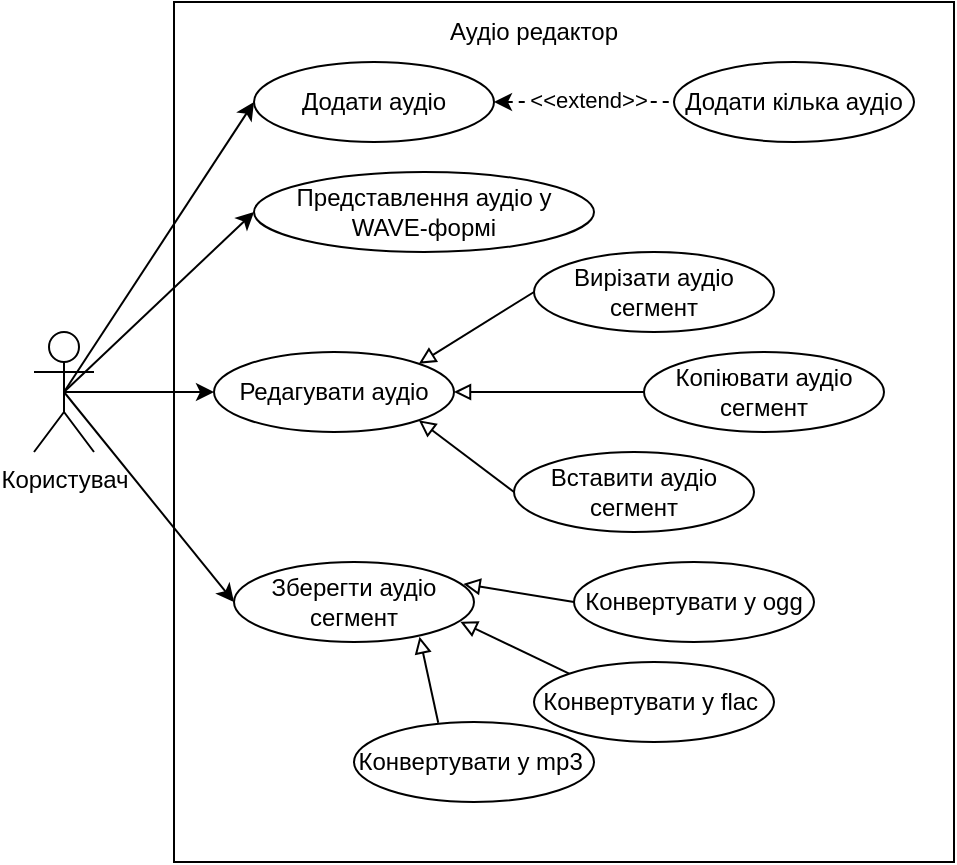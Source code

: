 <mxfile version="24.8.6">
  <diagram name="Сторінка-1" id="DnvNa-6Dt0wwoV9QTGiw">
    <mxGraphModel dx="1050" dy="565" grid="1" gridSize="10" guides="1" tooltips="1" connect="1" arrows="1" fold="1" page="1" pageScale="1" pageWidth="827" pageHeight="1169" math="0" shadow="0">
      <root>
        <mxCell id="0" />
        <mxCell id="1" parent="0" />
        <mxCell id="xF5tAgkylRHC9sRkhgvU-30" value="" style="rounded=0;whiteSpace=wrap;html=1;" parent="1" vertex="1">
          <mxGeometry x="570" y="50" width="390" height="430" as="geometry" />
        </mxCell>
        <mxCell id="xF5tAgkylRHC9sRkhgvU-31" style="rounded=0;orthogonalLoop=1;jettySize=auto;html=1;exitX=0.5;exitY=0.5;exitDx=0;exitDy=0;exitPerimeter=0;entryX=0;entryY=0.5;entryDx=0;entryDy=0;" parent="1" source="xF5tAgkylRHC9sRkhgvU-33" target="xF5tAgkylRHC9sRkhgvU-57" edge="1">
          <mxGeometry relative="1" as="geometry">
            <mxPoint x="600" y="200" as="targetPoint" />
          </mxGeometry>
        </mxCell>
        <mxCell id="xF5tAgkylRHC9sRkhgvU-32" style="rounded=0;orthogonalLoop=1;jettySize=auto;html=1;exitX=0.5;exitY=0.5;exitDx=0;exitDy=0;exitPerimeter=0;entryX=0;entryY=0.5;entryDx=0;entryDy=0;" parent="1" source="xF5tAgkylRHC9sRkhgvU-33" target="xF5tAgkylRHC9sRkhgvU-46" edge="1">
          <mxGeometry relative="1" as="geometry" />
        </mxCell>
        <mxCell id="xF5tAgkylRHC9sRkhgvU-33" value="Користувач" style="shape=umlActor;verticalLabelPosition=bottom;verticalAlign=top;html=1;outlineConnect=0;" parent="1" vertex="1">
          <mxGeometry x="500" y="215" width="30" height="60" as="geometry" />
        </mxCell>
        <mxCell id="xF5tAgkylRHC9sRkhgvU-34" value="Аудіо редактор" style="text;html=1;align=center;verticalAlign=middle;whiteSpace=wrap;rounded=0;" parent="1" vertex="1">
          <mxGeometry x="695" y="50" width="110" height="30" as="geometry" />
        </mxCell>
        <mxCell id="xF5tAgkylRHC9sRkhgvU-46" value="Зберегти аудіо сегмент" style="ellipse;whiteSpace=wrap;html=1;" parent="1" vertex="1">
          <mxGeometry x="600" y="330" width="120" height="40" as="geometry" />
        </mxCell>
        <mxCell id="xF5tAgkylRHC9sRkhgvU-47" style="rounded=0;orthogonalLoop=1;jettySize=auto;html=1;entryX=0;entryY=0.5;entryDx=0;entryDy=0;exitX=0.5;exitY=0.5;exitDx=0;exitDy=0;exitPerimeter=0;" parent="1" source="xF5tAgkylRHC9sRkhgvU-33" target="xF5tAgkylRHC9sRkhgvU-58" edge="1">
          <mxGeometry relative="1" as="geometry">
            <mxPoint x="525" y="245" as="sourcePoint" />
            <mxPoint x="600" y="270" as="targetPoint" />
          </mxGeometry>
        </mxCell>
        <mxCell id="xF5tAgkylRHC9sRkhgvU-48" style="rounded=0;orthogonalLoop=1;jettySize=auto;html=1;exitX=0.5;exitY=0.5;exitDx=0;exitDy=0;exitPerimeter=0;entryX=0;entryY=0.5;entryDx=0;entryDy=0;" parent="1" source="xF5tAgkylRHC9sRkhgvU-33" target="xF5tAgkylRHC9sRkhgvU-56" edge="1">
          <mxGeometry relative="1" as="geometry">
            <mxPoint x="600" y="130" as="targetPoint" />
          </mxGeometry>
        </mxCell>
        <mxCell id="xF5tAgkylRHC9sRkhgvU-49" style="rounded=0;orthogonalLoop=1;jettySize=auto;html=1;exitX=0;exitY=0;exitDx=0;exitDy=0;entryX=0.943;entryY=0.746;entryDx=0;entryDy=0;entryPerimeter=0;endArrow=block;endFill=0;" parent="1" source="xF5tAgkylRHC9sRkhgvU-50" target="xF5tAgkylRHC9sRkhgvU-46" edge="1">
          <mxGeometry relative="1" as="geometry" />
        </mxCell>
        <mxCell id="xF5tAgkylRHC9sRkhgvU-50" value="Конвертувати у&amp;nbsp;flac&amp;nbsp;" style="ellipse;whiteSpace=wrap;html=1;" parent="1" vertex="1">
          <mxGeometry x="750" y="380" width="120" height="40" as="geometry" />
        </mxCell>
        <mxCell id="xF5tAgkylRHC9sRkhgvU-52" style="rounded=0;orthogonalLoop=1;jettySize=auto;html=1;exitX=0;exitY=0.5;exitDx=0;exitDy=0;entryX=0.956;entryY=0.274;entryDx=0;entryDy=0;entryPerimeter=0;endArrow=block;endFill=0;" parent="1" source="xF5tAgkylRHC9sRkhgvU-53" target="xF5tAgkylRHC9sRkhgvU-46" edge="1">
          <mxGeometry relative="1" as="geometry">
            <mxPoint x="720" y="350" as="targetPoint" />
          </mxGeometry>
        </mxCell>
        <mxCell id="xF5tAgkylRHC9sRkhgvU-53" value="Конвертувати у ogg" style="ellipse;whiteSpace=wrap;html=1;" parent="1" vertex="1">
          <mxGeometry x="770" y="330" width="120" height="40" as="geometry" />
        </mxCell>
        <mxCell id="xF5tAgkylRHC9sRkhgvU-54" style="rounded=0;orthogonalLoop=1;jettySize=auto;html=1;exitX=0.351;exitY=0.01;exitDx=0;exitDy=0;entryX=0.773;entryY=0.933;entryDx=0;entryDy=0;entryPerimeter=0;exitPerimeter=0;endArrow=block;endFill=0;" parent="1" source="xF5tAgkylRHC9sRkhgvU-55" target="xF5tAgkylRHC9sRkhgvU-46" edge="1">
          <mxGeometry relative="1" as="geometry">
            <mxPoint x="710" y="400" as="targetPoint" />
          </mxGeometry>
        </mxCell>
        <mxCell id="xF5tAgkylRHC9sRkhgvU-55" value="Конвертувати у&amp;nbsp;mp3&amp;nbsp;" style="ellipse;whiteSpace=wrap;html=1;" parent="1" vertex="1">
          <mxGeometry x="660" y="410" width="120" height="40" as="geometry" />
        </mxCell>
        <mxCell id="xF5tAgkylRHC9sRkhgvU-56" value="Представлення аудіо у WAVE-формі" style="ellipse;whiteSpace=wrap;html=1;" parent="1" vertex="1">
          <mxGeometry x="610" y="135" width="170" height="40" as="geometry" />
        </mxCell>
        <mxCell id="xF5tAgkylRHC9sRkhgvU-70" style="rounded=0;orthogonalLoop=1;jettySize=auto;html=1;exitX=1;exitY=0.5;exitDx=0;exitDy=0;entryX=0;entryY=0.5;entryDx=0;entryDy=0;dashed=1;endArrow=none;endFill=0;startArrow=classic;startFill=1;" parent="1" source="xF5tAgkylRHC9sRkhgvU-57" target="xF5tAgkylRHC9sRkhgvU-69" edge="1">
          <mxGeometry relative="1" as="geometry" />
        </mxCell>
        <mxCell id="xF5tAgkylRHC9sRkhgvU-72" value="&amp;lt;&amp;lt;extend&amp;gt;&amp;gt;" style="edgeLabel;html=1;align=center;verticalAlign=middle;resizable=0;points=[];" parent="xF5tAgkylRHC9sRkhgvU-70" vertex="1" connectable="0">
          <mxGeometry x="0.049" y="1" relative="1" as="geometry">
            <mxPoint as="offset" />
          </mxGeometry>
        </mxCell>
        <mxCell id="xF5tAgkylRHC9sRkhgvU-57" value="Додати аудіо" style="ellipse;whiteSpace=wrap;html=1;" parent="1" vertex="1">
          <mxGeometry x="610" y="80" width="120" height="40" as="geometry" />
        </mxCell>
        <mxCell id="xF5tAgkylRHC9sRkhgvU-58" value="Редагувати аудіо" style="ellipse;whiteSpace=wrap;html=1;" parent="1" vertex="1">
          <mxGeometry x="590" y="225" width="120" height="40" as="geometry" />
        </mxCell>
        <mxCell id="xF5tAgkylRHC9sRkhgvU-60" value="Копіювати аудіо сегмент" style="ellipse;whiteSpace=wrap;html=1;" parent="1" vertex="1">
          <mxGeometry x="805" y="225" width="120" height="40" as="geometry" />
        </mxCell>
        <mxCell id="xF5tAgkylRHC9sRkhgvU-61" value="Вставити аудіо сегмент" style="ellipse;whiteSpace=wrap;html=1;" parent="1" vertex="1">
          <mxGeometry x="740" y="275" width="120" height="40" as="geometry" />
        </mxCell>
        <mxCell id="xF5tAgkylRHC9sRkhgvU-62" value="Вирізати аудіо сегмент" style="ellipse;whiteSpace=wrap;html=1;" parent="1" vertex="1">
          <mxGeometry x="750" y="175" width="120" height="40" as="geometry" />
        </mxCell>
        <mxCell id="xF5tAgkylRHC9sRkhgvU-69" value="Додати кілька аудіо" style="ellipse;whiteSpace=wrap;html=1;" parent="1" vertex="1">
          <mxGeometry x="820" y="80" width="120" height="40" as="geometry" />
        </mxCell>
        <mxCell id="LgdUXv6DLCGljlcy4EM8-1" style="rounded=0;orthogonalLoop=1;jettySize=auto;html=1;exitX=0;exitY=0.5;exitDx=0;exitDy=0;entryX=1;entryY=0;entryDx=0;entryDy=0;endArrow=block;endFill=0;" edge="1" parent="1" source="xF5tAgkylRHC9sRkhgvU-62" target="xF5tAgkylRHC9sRkhgvU-58">
          <mxGeometry relative="1" as="geometry">
            <mxPoint x="725" y="351" as="targetPoint" />
            <mxPoint x="780" y="360" as="sourcePoint" />
          </mxGeometry>
        </mxCell>
        <mxCell id="LgdUXv6DLCGljlcy4EM8-2" style="rounded=0;orthogonalLoop=1;jettySize=auto;html=1;exitX=0;exitY=0.5;exitDx=0;exitDy=0;entryX=1;entryY=0.5;entryDx=0;entryDy=0;endArrow=block;endFill=0;" edge="1" parent="1" source="xF5tAgkylRHC9sRkhgvU-60" target="xF5tAgkylRHC9sRkhgvU-58">
          <mxGeometry relative="1" as="geometry">
            <mxPoint x="702" y="241" as="targetPoint" />
            <mxPoint x="760" y="205" as="sourcePoint" />
          </mxGeometry>
        </mxCell>
        <mxCell id="LgdUXv6DLCGljlcy4EM8-3" style="rounded=0;orthogonalLoop=1;jettySize=auto;html=1;exitX=0;exitY=0.5;exitDx=0;exitDy=0;entryX=1;entryY=1;entryDx=0;entryDy=0;endArrow=block;endFill=0;" edge="1" parent="1" source="xF5tAgkylRHC9sRkhgvU-61" target="xF5tAgkylRHC9sRkhgvU-58">
          <mxGeometry relative="1" as="geometry">
            <mxPoint x="712" y="251" as="targetPoint" />
            <mxPoint x="770" y="215" as="sourcePoint" />
          </mxGeometry>
        </mxCell>
      </root>
    </mxGraphModel>
  </diagram>
</mxfile>
